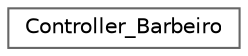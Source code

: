 digraph "Graphical Class Hierarchy"
{
 // LATEX_PDF_SIZE
  bgcolor="transparent";
  edge [fontname=Helvetica,fontsize=10,labelfontname=Helvetica,labelfontsize=10];
  node [fontname=Helvetica,fontsize=10,shape=box,height=0.2,width=0.4];
  rankdir="LR";
  Node0 [id="Node000000",label="Controller_Barbeiro",height=0.2,width=0.4,color="grey40", fillcolor="white", style="filled",URL="$class_controller___barbeiro.html",tooltip=" "];
}
